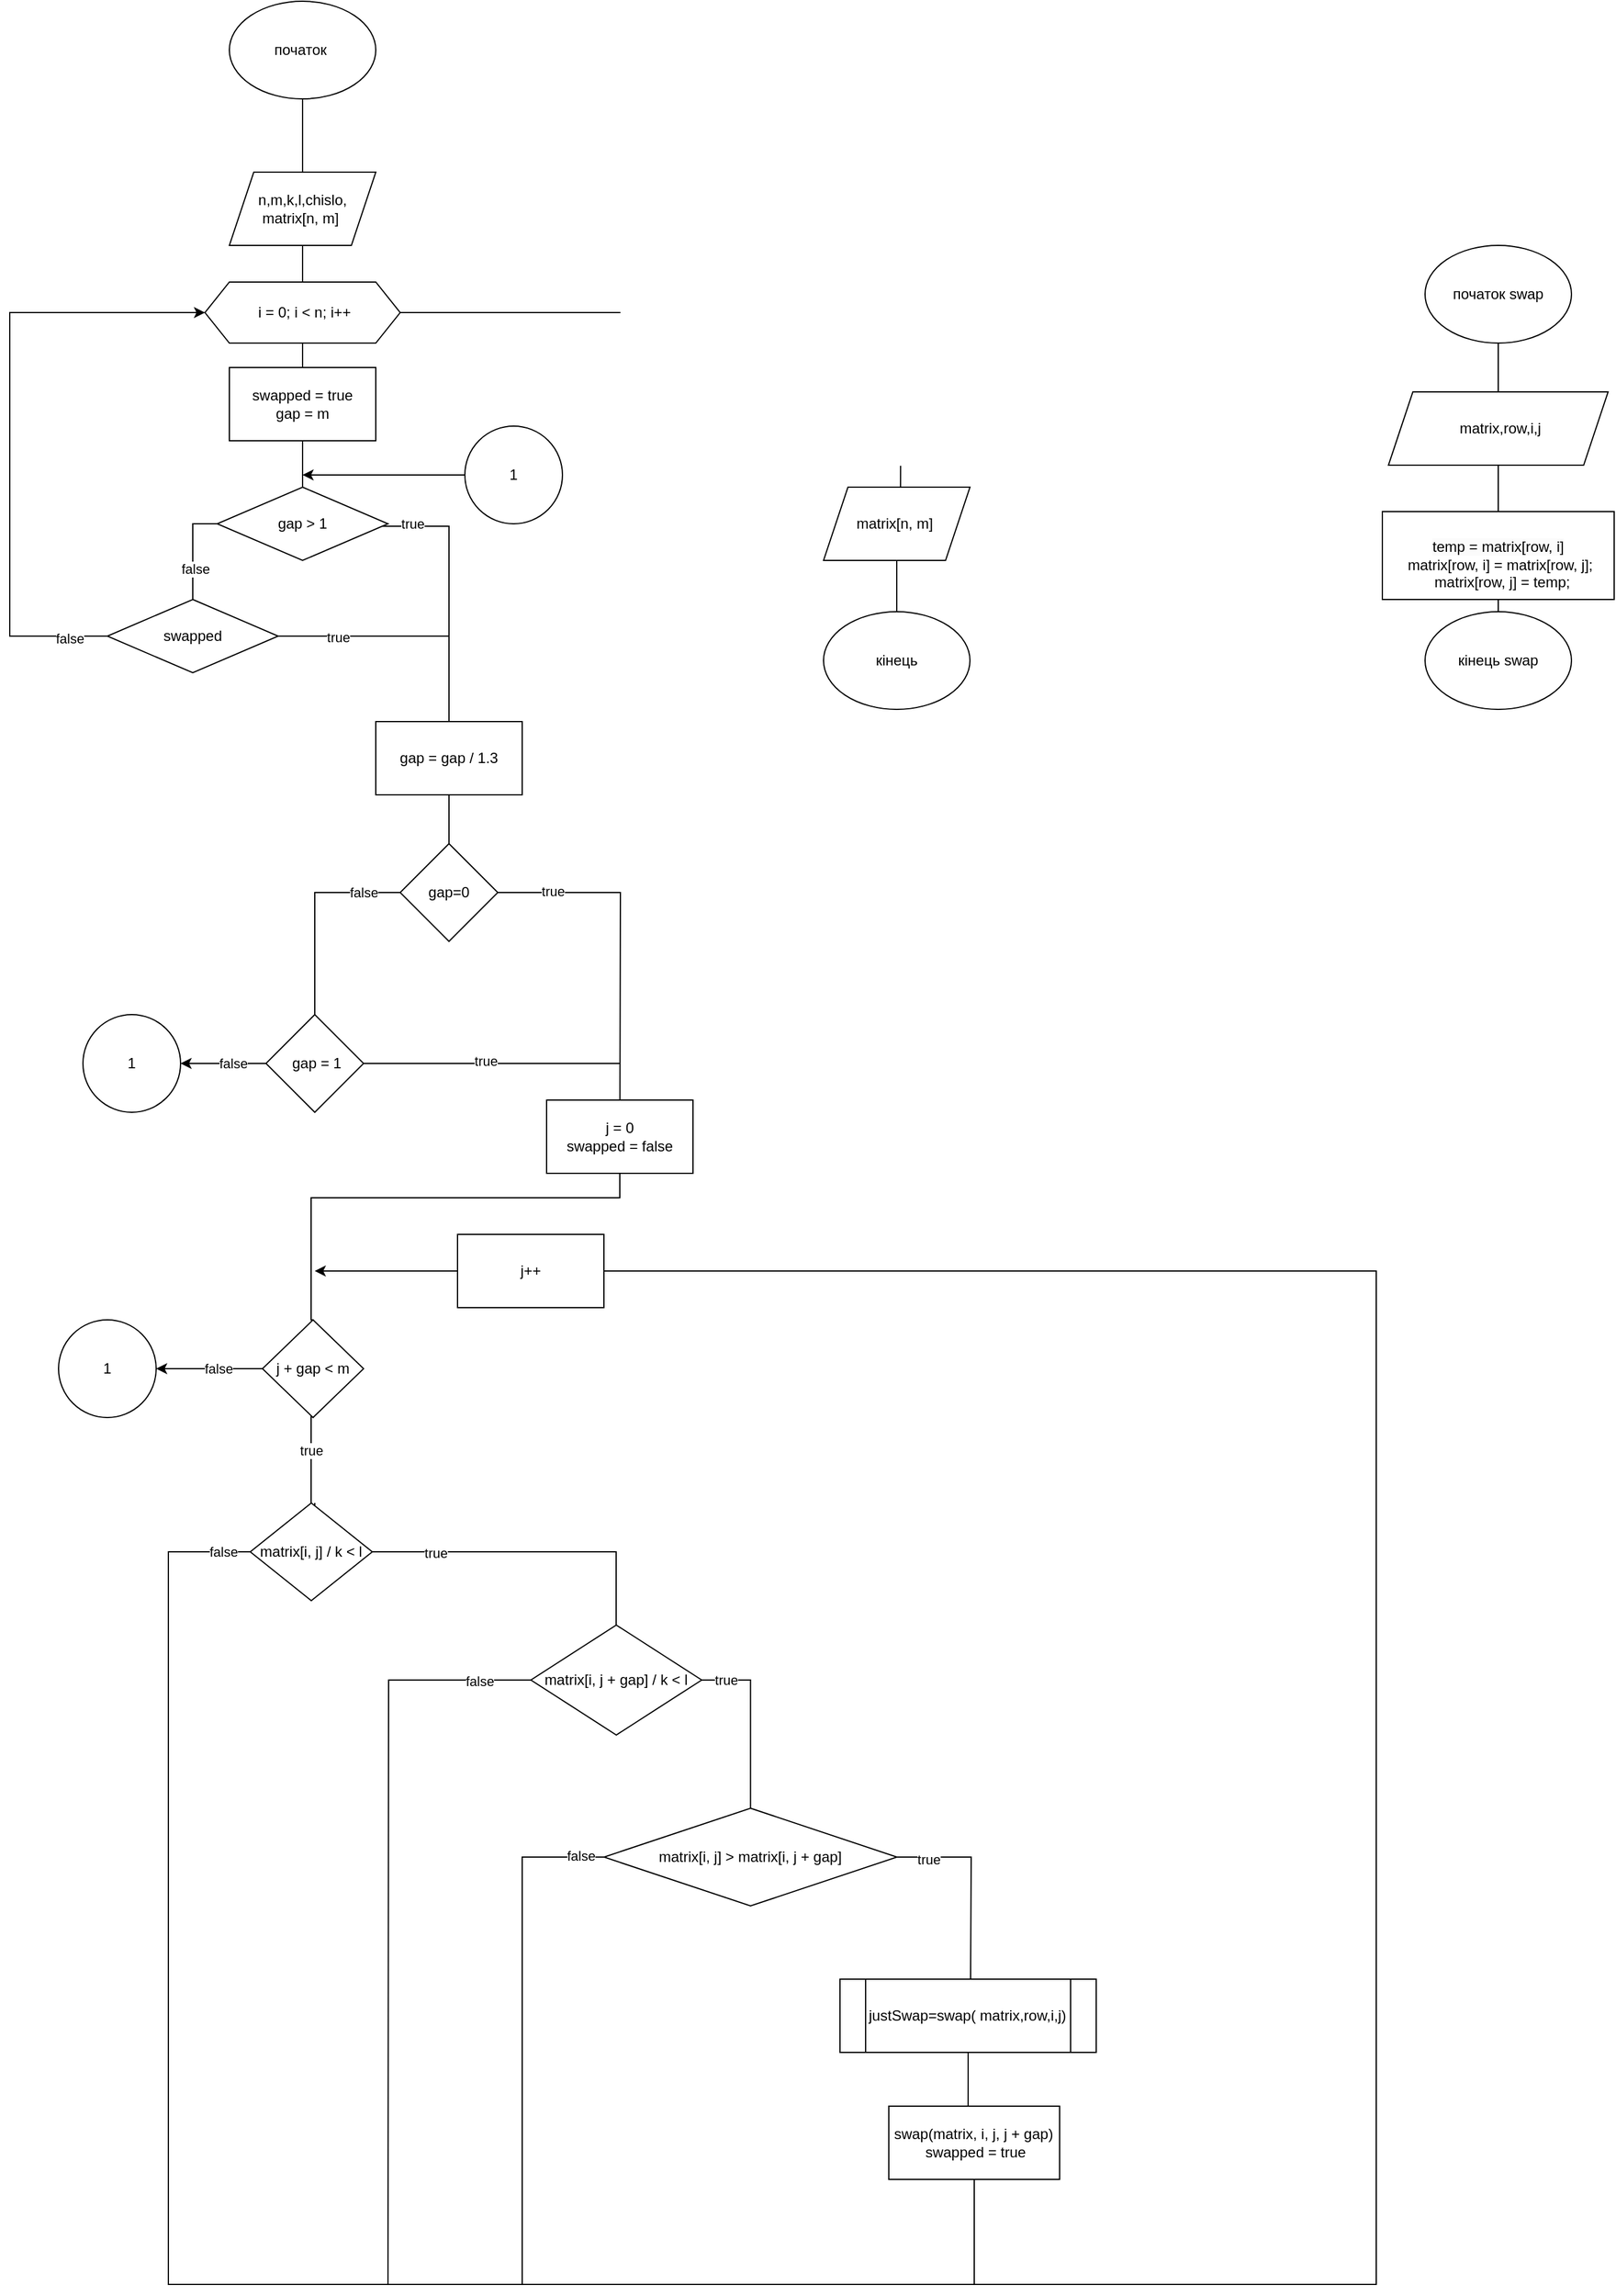 <mxfile version="21.3.2" type="google">
  <diagram name="Страница 1" id="wUv2F3bSbb539de6jIlW">
    <mxGraphModel grid="1" page="1" gridSize="10" guides="1" tooltips="1" connect="1" arrows="1" fold="1" pageScale="1" pageWidth="827" pageHeight="1169" math="0" shadow="0">
      <root>
        <mxCell id="0" />
        <mxCell id="1" parent="0" />
        <mxCell id="470gUTFoe1cl4eB3bvC8-3" style="edgeStyle=orthogonalEdgeStyle;rounded=0;orthogonalLoop=1;jettySize=auto;html=1;endArrow=none;endFill=0;" edge="1" parent="1" source="470gUTFoe1cl4eB3bvC8-1">
          <mxGeometry relative="1" as="geometry">
            <mxPoint x="280" y="260" as="targetPoint" />
          </mxGeometry>
        </mxCell>
        <mxCell id="470gUTFoe1cl4eB3bvC8-1" value="початок&amp;nbsp;" style="ellipse;whiteSpace=wrap;html=1;" vertex="1" parent="1">
          <mxGeometry x="220" y="110" width="120" height="80" as="geometry" />
        </mxCell>
        <mxCell id="470gUTFoe1cl4eB3bvC8-5" style="edgeStyle=orthogonalEdgeStyle;rounded=0;orthogonalLoop=1;jettySize=auto;html=1;endArrow=none;endFill=0;" edge="1" parent="1" source="470gUTFoe1cl4eB3bvC8-4">
          <mxGeometry relative="1" as="geometry">
            <mxPoint x="280" y="360" as="targetPoint" />
          </mxGeometry>
        </mxCell>
        <mxCell id="470gUTFoe1cl4eB3bvC8-4" value="n,m,k,l,chislo,&lt;br&gt;matrix[n, m]&amp;nbsp;" style="shape=parallelogram;perimeter=parallelogramPerimeter;whiteSpace=wrap;html=1;fixedSize=1;" vertex="1" parent="1">
          <mxGeometry x="220" y="250" width="120" height="60" as="geometry" />
        </mxCell>
        <mxCell id="470gUTFoe1cl4eB3bvC8-26" style="edgeStyle=orthogonalEdgeStyle;rounded=0;orthogonalLoop=1;jettySize=auto;html=1;endArrow=none;endFill=0;" edge="1" parent="1" source="470gUTFoe1cl4eB3bvC8-25">
          <mxGeometry relative="1" as="geometry">
            <mxPoint x="280" y="440" as="targetPoint" />
          </mxGeometry>
        </mxCell>
        <mxCell id="470gUTFoe1cl4eB3bvC8-97" style="edgeStyle=orthogonalEdgeStyle;rounded=0;orthogonalLoop=1;jettySize=auto;html=1;exitX=1;exitY=0.5;exitDx=0;exitDy=0;" edge="1" parent="1" source="470gUTFoe1cl4eB3bvC8-25">
          <mxGeometry relative="1" as="geometry">
            <mxPoint x="770" y="540" as="targetPoint" />
          </mxGeometry>
        </mxCell>
        <mxCell id="470gUTFoe1cl4eB3bvC8-25" value="&amp;nbsp;i = 0; i &amp;lt; n; i++" style="shape=hexagon;perimeter=hexagonPerimeter2;whiteSpace=wrap;html=1;fixedSize=1;" vertex="1" parent="1">
          <mxGeometry x="200" y="340" width="160" height="50" as="geometry" />
        </mxCell>
        <mxCell id="470gUTFoe1cl4eB3bvC8-28" style="edgeStyle=orthogonalEdgeStyle;rounded=0;orthogonalLoop=1;jettySize=auto;html=1;endArrow=none;endFill=0;" edge="1" parent="1" source="470gUTFoe1cl4eB3bvC8-27">
          <mxGeometry relative="1" as="geometry">
            <mxPoint x="280" y="530" as="targetPoint" />
          </mxGeometry>
        </mxCell>
        <mxCell id="470gUTFoe1cl4eB3bvC8-27" value="swapped = true&lt;br&gt;gap = m" style="rounded=0;whiteSpace=wrap;html=1;" vertex="1" parent="1">
          <mxGeometry x="220" y="410" width="120" height="60" as="geometry" />
        </mxCell>
        <mxCell id="470gUTFoe1cl4eB3bvC8-30" style="edgeStyle=orthogonalEdgeStyle;rounded=0;orthogonalLoop=1;jettySize=auto;html=1;endArrow=none;endFill=0;" edge="1" parent="1" source="470gUTFoe1cl4eB3bvC8-29">
          <mxGeometry relative="1" as="geometry">
            <mxPoint x="370" y="630" as="targetPoint" />
            <Array as="points">
              <mxPoint x="400" y="540" />
              <mxPoint x="400" y="630" />
            </Array>
          </mxGeometry>
        </mxCell>
        <mxCell id="470gUTFoe1cl4eB3bvC8-42" value="true" style="edgeLabel;html=1;align=center;verticalAlign=middle;resizable=0;points=[];" connectable="0" vertex="1" parent="470gUTFoe1cl4eB3bvC8-30">
          <mxGeometry x="-0.717" y="2" relative="1" as="geometry">
            <mxPoint as="offset" />
          </mxGeometry>
        </mxCell>
        <mxCell id="470gUTFoe1cl4eB3bvC8-40" style="edgeStyle=orthogonalEdgeStyle;rounded=0;orthogonalLoop=1;jettySize=auto;html=1;endArrow=none;endFill=0;entryX=0.5;entryY=0;entryDx=0;entryDy=0;" edge="1" parent="1" source="470gUTFoe1cl4eB3bvC8-29" target="470gUTFoe1cl4eB3bvC8-32">
          <mxGeometry relative="1" as="geometry">
            <mxPoint x="187" y="600" as="targetPoint" />
            <Array as="points">
              <mxPoint x="190" y="538" />
            </Array>
          </mxGeometry>
        </mxCell>
        <mxCell id="470gUTFoe1cl4eB3bvC8-44" value="false" style="edgeLabel;html=1;align=center;verticalAlign=middle;resizable=0;points=[];" connectable="0" vertex="1" parent="470gUTFoe1cl4eB3bvC8-40">
          <mxGeometry x="0.395" y="2" relative="1" as="geometry">
            <mxPoint as="offset" />
          </mxGeometry>
        </mxCell>
        <mxCell id="470gUTFoe1cl4eB3bvC8-29" value="gap &amp;gt; 1" style="rhombus;whiteSpace=wrap;html=1;" vertex="1" parent="1">
          <mxGeometry x="210" y="508" width="140" height="60" as="geometry" />
        </mxCell>
        <mxCell id="470gUTFoe1cl4eB3bvC8-41" style="edgeStyle=orthogonalEdgeStyle;rounded=0;orthogonalLoop=1;jettySize=auto;html=1;endArrow=none;endFill=0;" edge="1" parent="1" source="470gUTFoe1cl4eB3bvC8-32" target="470gUTFoe1cl4eB3bvC8-36">
          <mxGeometry relative="1" as="geometry">
            <mxPoint x="280" y="760" as="targetPoint" />
            <Array as="points">
              <mxPoint x="400" y="630" />
            </Array>
          </mxGeometry>
        </mxCell>
        <mxCell id="470gUTFoe1cl4eB3bvC8-43" value="true" style="edgeLabel;html=1;align=center;verticalAlign=middle;resizable=0;points=[];" connectable="0" vertex="1" parent="470gUTFoe1cl4eB3bvC8-41">
          <mxGeometry x="-0.532" y="-1" relative="1" as="geometry">
            <mxPoint as="offset" />
          </mxGeometry>
        </mxCell>
        <mxCell id="470gUTFoe1cl4eB3bvC8-45" style="edgeStyle=orthogonalEdgeStyle;rounded=0;orthogonalLoop=1;jettySize=auto;html=1;exitX=0;exitY=0.5;exitDx=0;exitDy=0;entryX=0;entryY=0.5;entryDx=0;entryDy=0;" edge="1" parent="1" source="470gUTFoe1cl4eB3bvC8-32" target="470gUTFoe1cl4eB3bvC8-25">
          <mxGeometry relative="1" as="geometry">
            <Array as="points">
              <mxPoint x="40" y="630" />
              <mxPoint x="40" y="365" />
            </Array>
          </mxGeometry>
        </mxCell>
        <mxCell id="470gUTFoe1cl4eB3bvC8-47" value="false" style="edgeLabel;html=1;align=center;verticalAlign=middle;resizable=0;points=[];" connectable="0" vertex="1" parent="470gUTFoe1cl4eB3bvC8-45">
          <mxGeometry x="-0.878" y="2" relative="1" as="geometry">
            <mxPoint as="offset" />
          </mxGeometry>
        </mxCell>
        <mxCell id="470gUTFoe1cl4eB3bvC8-32" value="swapped" style="rhombus;whiteSpace=wrap;html=1;" vertex="1" parent="1">
          <mxGeometry x="120" y="600" width="140" height="60" as="geometry" />
        </mxCell>
        <mxCell id="470gUTFoe1cl4eB3bvC8-48" style="edgeStyle=orthogonalEdgeStyle;rounded=0;orthogonalLoop=1;jettySize=auto;html=1;endArrow=none;endFill=0;" edge="1" parent="1" source="470gUTFoe1cl4eB3bvC8-36">
          <mxGeometry relative="1" as="geometry">
            <mxPoint x="400" y="830" as="targetPoint" />
          </mxGeometry>
        </mxCell>
        <mxCell id="470gUTFoe1cl4eB3bvC8-36" value="gap = gap / 1.3" style="rounded=0;whiteSpace=wrap;html=1;" vertex="1" parent="1">
          <mxGeometry x="340" y="700" width="120" height="60" as="geometry" />
        </mxCell>
        <mxCell id="470gUTFoe1cl4eB3bvC8-50" value="false" style="edgeStyle=orthogonalEdgeStyle;rounded=0;orthogonalLoop=1;jettySize=auto;html=1;endArrow=none;endFill=0;" edge="1" parent="1" source="470gUTFoe1cl4eB3bvC8-49">
          <mxGeometry x="-0.75" relative="1" as="geometry">
            <mxPoint x="310" y="990" as="targetPoint" />
            <Array as="points">
              <mxPoint x="290" y="840" />
              <mxPoint x="290" y="990" />
            </Array>
            <mxPoint as="offset" />
          </mxGeometry>
        </mxCell>
        <mxCell id="470gUTFoe1cl4eB3bvC8-51" style="edgeStyle=orthogonalEdgeStyle;rounded=0;orthogonalLoop=1;jettySize=auto;html=1;endArrow=none;endFill=0;" edge="1" parent="1" source="470gUTFoe1cl4eB3bvC8-49">
          <mxGeometry relative="1" as="geometry">
            <mxPoint x="540" y="1060" as="targetPoint" />
          </mxGeometry>
        </mxCell>
        <mxCell id="470gUTFoe1cl4eB3bvC8-49" value="gap=0" style="rhombus;whiteSpace=wrap;html=1;" vertex="1" parent="1">
          <mxGeometry x="360" y="800" width="80" height="80" as="geometry" />
        </mxCell>
        <mxCell id="470gUTFoe1cl4eB3bvC8-53" style="edgeStyle=orthogonalEdgeStyle;rounded=0;orthogonalLoop=1;jettySize=auto;html=1;endArrow=none;endFill=0;" edge="1" parent="1" source="470gUTFoe1cl4eB3bvC8-52">
          <mxGeometry relative="1" as="geometry">
            <mxPoint x="540" y="980" as="targetPoint" />
          </mxGeometry>
        </mxCell>
        <mxCell id="470gUTFoe1cl4eB3bvC8-114" style="edgeStyle=orthogonalEdgeStyle;rounded=0;orthogonalLoop=1;jettySize=auto;html=1;" edge="1" parent="1" source="470gUTFoe1cl4eB3bvC8-52">
          <mxGeometry relative="1" as="geometry">
            <mxPoint x="180" y="980" as="targetPoint" />
          </mxGeometry>
        </mxCell>
        <mxCell id="470gUTFoe1cl4eB3bvC8-121" value="false" style="edgeLabel;html=1;align=center;verticalAlign=middle;resizable=0;points=[];" connectable="0" vertex="1" parent="470gUTFoe1cl4eB3bvC8-114">
          <mxGeometry x="-0.233" relative="1" as="geometry">
            <mxPoint as="offset" />
          </mxGeometry>
        </mxCell>
        <mxCell id="470gUTFoe1cl4eB3bvC8-52" value="&amp;nbsp;gap = 1" style="rhombus;whiteSpace=wrap;html=1;" vertex="1" parent="1">
          <mxGeometry x="250" y="940" width="80" height="80" as="geometry" />
        </mxCell>
        <mxCell id="470gUTFoe1cl4eB3bvC8-56" value="true" style="edgeLabel;html=1;align=center;verticalAlign=middle;resizable=0;points=[];" connectable="0" vertex="1" parent="1">
          <mxGeometry x="386.667" y="528" as="geometry">
            <mxPoint x="98" y="311" as="offset" />
          </mxGeometry>
        </mxCell>
        <mxCell id="470gUTFoe1cl4eB3bvC8-57" value="true" style="edgeLabel;html=1;align=center;verticalAlign=middle;resizable=0;points=[];" connectable="0" vertex="1" parent="1">
          <mxGeometry x="396.667" y="538" as="geometry">
            <mxPoint x="33" y="440" as="offset" />
          </mxGeometry>
        </mxCell>
        <mxCell id="470gUTFoe1cl4eB3bvC8-62" style="edgeStyle=orthogonalEdgeStyle;rounded=0;orthogonalLoop=1;jettySize=auto;html=1;endArrow=none;endFill=0;entryX=0.5;entryY=0;entryDx=0;entryDy=0;" edge="1" parent="1" source="470gUTFoe1cl4eB3bvC8-61" target="470gUTFoe1cl4eB3bvC8-63">
          <mxGeometry relative="1" as="geometry">
            <mxPoint x="540" y="1140" as="targetPoint" />
            <Array as="points">
              <mxPoint x="540" y="1090" />
              <mxPoint x="287" y="1090" />
            </Array>
          </mxGeometry>
        </mxCell>
        <mxCell id="470gUTFoe1cl4eB3bvC8-61" value="j = 0&lt;br&gt;swapped = false" style="rounded=0;whiteSpace=wrap;html=1;" vertex="1" parent="1">
          <mxGeometry x="480" y="1010" width="120" height="60" as="geometry" />
        </mxCell>
        <mxCell id="470gUTFoe1cl4eB3bvC8-67" value="true" style="edgeStyle=orthogonalEdgeStyle;rounded=0;orthogonalLoop=1;jettySize=auto;html=1;endArrow=none;endFill=0;" edge="1" parent="1" source="470gUTFoe1cl4eB3bvC8-63">
          <mxGeometry x="-0.458" relative="1" as="geometry">
            <mxPoint x="290" y="1350" as="targetPoint" />
            <Array as="points">
              <mxPoint x="287" y="1350" />
              <mxPoint x="290" y="1350" />
              <mxPoint x="290" y="1340" />
            </Array>
            <mxPoint as="offset" />
          </mxGeometry>
        </mxCell>
        <mxCell id="470gUTFoe1cl4eB3bvC8-108" style="edgeStyle=orthogonalEdgeStyle;rounded=0;orthogonalLoop=1;jettySize=auto;html=1;endArrow=classic;endFill=1;" edge="1" parent="1" source="470gUTFoe1cl4eB3bvC8-63">
          <mxGeometry relative="1" as="geometry">
            <mxPoint x="160" y="1230" as="targetPoint" />
          </mxGeometry>
        </mxCell>
        <mxCell id="470gUTFoe1cl4eB3bvC8-122" value="false" style="edgeLabel;html=1;align=center;verticalAlign=middle;resizable=0;points=[];" connectable="0" vertex="1" parent="470gUTFoe1cl4eB3bvC8-108">
          <mxGeometry x="-0.181" relative="1" as="geometry">
            <mxPoint as="offset" />
          </mxGeometry>
        </mxCell>
        <mxCell id="470gUTFoe1cl4eB3bvC8-63" value="j + gap &amp;lt; m" style="rhombus;whiteSpace=wrap;html=1;" vertex="1" parent="1">
          <mxGeometry x="247.14" y="1190" width="82.86" height="80" as="geometry" />
        </mxCell>
        <mxCell id="470gUTFoe1cl4eB3bvC8-71" style="edgeStyle=orthogonalEdgeStyle;rounded=0;orthogonalLoop=1;jettySize=auto;html=1;endArrow=none;endFill=0;" edge="1" parent="1" source="470gUTFoe1cl4eB3bvC8-68">
          <mxGeometry relative="1" as="geometry">
            <mxPoint x="517.14" y="1510.0" as="targetPoint" />
            <Array as="points">
              <mxPoint x="537" y="1380" />
              <mxPoint x="537" y="1510" />
            </Array>
          </mxGeometry>
        </mxCell>
        <mxCell id="470gUTFoe1cl4eB3bvC8-74" value="true" style="edgeLabel;html=1;align=center;verticalAlign=middle;resizable=0;points=[];" connectable="0" vertex="1" parent="470gUTFoe1cl4eB3bvC8-71">
          <mxGeometry x="-0.703" y="-1" relative="1" as="geometry">
            <mxPoint as="offset" />
          </mxGeometry>
        </mxCell>
        <mxCell id="470gUTFoe1cl4eB3bvC8-101" style="edgeStyle=orthogonalEdgeStyle;rounded=0;orthogonalLoop=1;jettySize=auto;html=1;exitX=0;exitY=0.5;exitDx=0;exitDy=0;endArrow=none;endFill=0;" edge="1" parent="1" source="470gUTFoe1cl4eB3bvC8-68">
          <mxGeometry relative="1" as="geometry">
            <mxPoint x="830" y="1980" as="targetPoint" />
            <Array as="points">
              <mxPoint x="170" y="1380" />
              <mxPoint x="170" y="1980" />
              <mxPoint x="830" y="1980" />
            </Array>
          </mxGeometry>
        </mxCell>
        <mxCell id="470gUTFoe1cl4eB3bvC8-104" value="false" style="edgeLabel;html=1;align=center;verticalAlign=middle;resizable=0;points=[];" connectable="0" vertex="1" parent="470gUTFoe1cl4eB3bvC8-101">
          <mxGeometry x="-0.966" relative="1" as="geometry">
            <mxPoint as="offset" />
          </mxGeometry>
        </mxCell>
        <mxCell id="470gUTFoe1cl4eB3bvC8-68" value="matrix[i, j] / k &amp;lt; l" style="rhombus;whiteSpace=wrap;html=1;" vertex="1" parent="1">
          <mxGeometry x="237.14" y="1340" width="100" height="80" as="geometry" />
        </mxCell>
        <mxCell id="470gUTFoe1cl4eB3bvC8-77" style="edgeStyle=orthogonalEdgeStyle;rounded=0;orthogonalLoop=1;jettySize=auto;html=1;endArrow=none;endFill=0;" edge="1" parent="1" source="470gUTFoe1cl4eB3bvC8-72">
          <mxGeometry relative="1" as="geometry">
            <mxPoint x="647.14" y="1650" as="targetPoint" />
            <Array as="points">
              <mxPoint x="647.14" y="1485" />
              <mxPoint x="647.14" y="1650" />
            </Array>
          </mxGeometry>
        </mxCell>
        <mxCell id="470gUTFoe1cl4eB3bvC8-78" value="true" style="edgeLabel;html=1;align=center;verticalAlign=middle;resizable=0;points=[];" connectable="0" vertex="1" parent="470gUTFoe1cl4eB3bvC8-77">
          <mxGeometry x="-0.688" y="-1" relative="1" as="geometry">
            <mxPoint x="-12" y="-1" as="offset" />
          </mxGeometry>
        </mxCell>
        <mxCell id="470gUTFoe1cl4eB3bvC8-102" style="edgeStyle=orthogonalEdgeStyle;rounded=0;orthogonalLoop=1;jettySize=auto;html=1;endArrow=none;endFill=0;" edge="1" parent="1" source="470gUTFoe1cl4eB3bvC8-72">
          <mxGeometry relative="1" as="geometry">
            <mxPoint x="350" y="1980" as="targetPoint" />
          </mxGeometry>
        </mxCell>
        <mxCell id="470gUTFoe1cl4eB3bvC8-105" value="false" style="edgeLabel;html=1;align=center;verticalAlign=middle;resizable=0;points=[];" connectable="0" vertex="1" parent="470gUTFoe1cl4eB3bvC8-102">
          <mxGeometry x="-0.862" y="1" relative="1" as="geometry">
            <mxPoint as="offset" />
          </mxGeometry>
        </mxCell>
        <mxCell id="470gUTFoe1cl4eB3bvC8-72" value="matrix[i, j + gap] / k &amp;lt; l" style="rhombus;whiteSpace=wrap;html=1;" vertex="1" parent="1">
          <mxGeometry x="467.14" y="1440" width="140" height="90" as="geometry" />
        </mxCell>
        <mxCell id="470gUTFoe1cl4eB3bvC8-82" style="edgeStyle=orthogonalEdgeStyle;rounded=0;orthogonalLoop=1;jettySize=auto;html=1;endArrow=none;endFill=0;" edge="1" parent="1" source="470gUTFoe1cl4eB3bvC8-79">
          <mxGeometry relative="1" as="geometry">
            <mxPoint x="827.47" y="1740" as="targetPoint" />
          </mxGeometry>
        </mxCell>
        <mxCell id="470gUTFoe1cl4eB3bvC8-83" value="true" style="edgeLabel;html=1;align=center;verticalAlign=middle;resizable=0;points=[];" connectable="0" vertex="1" parent="470gUTFoe1cl4eB3bvC8-82">
          <mxGeometry x="-0.696" y="-2" relative="1" as="geometry">
            <mxPoint as="offset" />
          </mxGeometry>
        </mxCell>
        <mxCell id="470gUTFoe1cl4eB3bvC8-103" style="edgeStyle=orthogonalEdgeStyle;rounded=0;orthogonalLoop=1;jettySize=auto;html=1;endArrow=none;endFill=0;" edge="1" parent="1" source="470gUTFoe1cl4eB3bvC8-79">
          <mxGeometry relative="1" as="geometry">
            <mxPoint x="460" y="1980" as="targetPoint" />
            <Array as="points">
              <mxPoint x="460" y="1630" />
            </Array>
          </mxGeometry>
        </mxCell>
        <mxCell id="470gUTFoe1cl4eB3bvC8-106" value="false" style="edgeLabel;html=1;align=center;verticalAlign=middle;resizable=0;points=[];" connectable="0" vertex="1" parent="470gUTFoe1cl4eB3bvC8-103">
          <mxGeometry x="-0.907" y="-1" relative="1" as="geometry">
            <mxPoint as="offset" />
          </mxGeometry>
        </mxCell>
        <mxCell id="470gUTFoe1cl4eB3bvC8-79" value="matrix[i, j] &amp;gt; matrix[i, j + gap]" style="rhombus;whiteSpace=wrap;html=1;" vertex="1" parent="1">
          <mxGeometry x="527.14" y="1590" width="240" height="80" as="geometry" />
        </mxCell>
        <mxCell id="470gUTFoe1cl4eB3bvC8-85" style="edgeStyle=orthogonalEdgeStyle;rounded=0;orthogonalLoop=1;jettySize=auto;html=1;endArrow=none;endFill=0;" edge="1" parent="1" source="470gUTFoe1cl4eB3bvC8-84">
          <mxGeometry relative="1" as="geometry">
            <mxPoint x="1260" y="470" as="targetPoint" />
          </mxGeometry>
        </mxCell>
        <mxCell id="470gUTFoe1cl4eB3bvC8-84" value="початок swap" style="ellipse;whiteSpace=wrap;html=1;" vertex="1" parent="1">
          <mxGeometry x="1200" y="310" width="120" height="80" as="geometry" />
        </mxCell>
        <mxCell id="470gUTFoe1cl4eB3bvC8-89" value="" style="edgeStyle=orthogonalEdgeStyle;rounded=0;orthogonalLoop=1;jettySize=auto;html=1;endArrow=none;endFill=0;" edge="1" parent="1" source="470gUTFoe1cl4eB3bvC8-87" target="470gUTFoe1cl4eB3bvC8-88">
          <mxGeometry relative="1" as="geometry">
            <Array as="points">
              <mxPoint x="1260" y="520" />
              <mxPoint x="1260" y="520" />
            </Array>
          </mxGeometry>
        </mxCell>
        <mxCell id="470gUTFoe1cl4eB3bvC8-87" value="&amp;nbsp;matrix,row,i,j&lt;br&gt;" style="shape=parallelogram;perimeter=parallelogramPerimeter;whiteSpace=wrap;html=1;fixedSize=1;" vertex="1" parent="1">
          <mxGeometry x="1170" y="430" width="180" height="60" as="geometry" />
        </mxCell>
        <mxCell id="470gUTFoe1cl4eB3bvC8-90" style="edgeStyle=orthogonalEdgeStyle;rounded=0;orthogonalLoop=1;jettySize=auto;html=1;endArrow=none;endFill=0;" edge="1" parent="1" source="470gUTFoe1cl4eB3bvC8-88">
          <mxGeometry relative="1" as="geometry">
            <mxPoint x="1260" y="650" as="targetPoint" />
          </mxGeometry>
        </mxCell>
        <mxCell id="470gUTFoe1cl4eB3bvC8-88" value="&lt;br&gt;&lt;span style=&quot;color: rgb(0, 0, 0); font-family: Helvetica; font-size: 12px; font-style: normal; font-variant-ligatures: normal; font-variant-caps: normal; font-weight: 400; letter-spacing: normal; orphans: 2; text-align: center; text-indent: 0px; text-transform: none; widows: 2; word-spacing: 0px; -webkit-text-stroke-width: 0px; background-color: rgb(251, 251, 251); text-decoration-thickness: initial; text-decoration-style: initial; text-decoration-color: initial; float: none; display: inline !important;&quot;&gt;temp = matrix[row, i]&lt;/span&gt;&lt;br&gt;&lt;div&gt;&amp;nbsp;matrix[row, i] = matrix[row, j];&lt;/div&gt;&lt;div&gt;&amp;nbsp; matrix[row, j] = temp;&lt;/div&gt;" style="rounded=0;whiteSpace=wrap;html=1;" vertex="1" parent="1">
          <mxGeometry x="1165" y="528" width="190" height="72" as="geometry" />
        </mxCell>
        <mxCell id="470gUTFoe1cl4eB3bvC8-91" value="кінець swap" style="ellipse;whiteSpace=wrap;html=1;" vertex="1" parent="1">
          <mxGeometry x="1200" y="610" width="120" height="80" as="geometry" />
        </mxCell>
        <mxCell id="470gUTFoe1cl4eB3bvC8-93" style="edgeStyle=orthogonalEdgeStyle;rounded=0;orthogonalLoop=1;jettySize=auto;html=1;endArrow=none;endFill=0;" edge="1" parent="1" source="470gUTFoe1cl4eB3bvC8-92">
          <mxGeometry relative="1" as="geometry">
            <mxPoint x="825.47" y="1840" as="targetPoint" />
          </mxGeometry>
        </mxCell>
        <mxCell id="470gUTFoe1cl4eB3bvC8-92" value="justSwap=swap(&amp;nbsp;matrix,row,i,j)" style="shape=process;whiteSpace=wrap;html=1;backgroundOutline=1;" vertex="1" parent="1">
          <mxGeometry x="720.47" y="1730" width="210" height="60" as="geometry" />
        </mxCell>
        <mxCell id="470gUTFoe1cl4eB3bvC8-98" style="edgeStyle=orthogonalEdgeStyle;rounded=0;orthogonalLoop=1;jettySize=auto;html=1;endArrow=classic;endFill=1;" edge="1" parent="1" source="470gUTFoe1cl4eB3bvC8-94">
          <mxGeometry relative="1" as="geometry">
            <mxPoint x="290" y="1150" as="targetPoint" />
            <Array as="points">
              <mxPoint x="830" y="1980" />
              <mxPoint x="1160" y="1980" />
              <mxPoint x="1160" y="1150" />
            </Array>
          </mxGeometry>
        </mxCell>
        <mxCell id="470gUTFoe1cl4eB3bvC8-94" value="swap(matrix, i, j, j + gap)&lt;br&gt;&amp;nbsp;swapped = true&lt;br&gt;" style="rounded=0;whiteSpace=wrap;html=1;" vertex="1" parent="1">
          <mxGeometry x="760.47" y="1834" width="140" height="60" as="geometry" />
        </mxCell>
        <mxCell id="470gUTFoe1cl4eB3bvC8-99" value="" style="endArrow=none;html=1;rounded=0;" edge="1" parent="1">
          <mxGeometry width="50" height="50" relative="1" as="geometry">
            <mxPoint x="290" y="1120" as="sourcePoint" />
            <mxPoint x="290" y="1120" as="targetPoint" />
          </mxGeometry>
        </mxCell>
        <mxCell id="470gUTFoe1cl4eB3bvC8-107" value="j++" style="rounded=0;whiteSpace=wrap;html=1;" vertex="1" parent="1">
          <mxGeometry x="407" y="1120" width="120" height="60" as="geometry" />
        </mxCell>
        <mxCell id="470gUTFoe1cl4eB3bvC8-109" value="1" style="ellipse;whiteSpace=wrap;html=1;aspect=fixed;" vertex="1" parent="1">
          <mxGeometry x="80" y="1190" width="80" height="80" as="geometry" />
        </mxCell>
        <mxCell id="470gUTFoe1cl4eB3bvC8-113" value="1" style="ellipse;whiteSpace=wrap;html=1;aspect=fixed;" vertex="1" parent="1">
          <mxGeometry x="100" y="940" width="80" height="80" as="geometry" />
        </mxCell>
        <mxCell id="470gUTFoe1cl4eB3bvC8-116" style="edgeStyle=orthogonalEdgeStyle;rounded=0;orthogonalLoop=1;jettySize=auto;html=1;" edge="1" parent="1" source="470gUTFoe1cl4eB3bvC8-115">
          <mxGeometry relative="1" as="geometry">
            <mxPoint x="280" y="498" as="targetPoint" />
          </mxGeometry>
        </mxCell>
        <mxCell id="470gUTFoe1cl4eB3bvC8-115" value="1" style="ellipse;whiteSpace=wrap;html=1;aspect=fixed;" vertex="1" parent="1">
          <mxGeometry x="413" y="458" width="80" height="80" as="geometry" />
        </mxCell>
        <mxCell id="470gUTFoe1cl4eB3bvC8-119" style="edgeStyle=orthogonalEdgeStyle;rounded=0;orthogonalLoop=1;jettySize=auto;html=1;endArrow=none;endFill=0;" edge="1" parent="1" source="470gUTFoe1cl4eB3bvC8-117" target="470gUTFoe1cl4eB3bvC8-118">
          <mxGeometry relative="1" as="geometry" />
        </mxCell>
        <mxCell id="470gUTFoe1cl4eB3bvC8-117" value="matrix[n, m]&amp;nbsp;" style="shape=parallelogram;perimeter=parallelogramPerimeter;whiteSpace=wrap;html=1;fixedSize=1;" vertex="1" parent="1">
          <mxGeometry x="707" y="508" width="120" height="60" as="geometry" />
        </mxCell>
        <mxCell id="470gUTFoe1cl4eB3bvC8-118" value="кінець" style="ellipse;whiteSpace=wrap;html=1;" vertex="1" parent="1">
          <mxGeometry x="707" y="610" width="120" height="80" as="geometry" />
        </mxCell>
      </root>
    </mxGraphModel>
  </diagram>
</mxfile>
